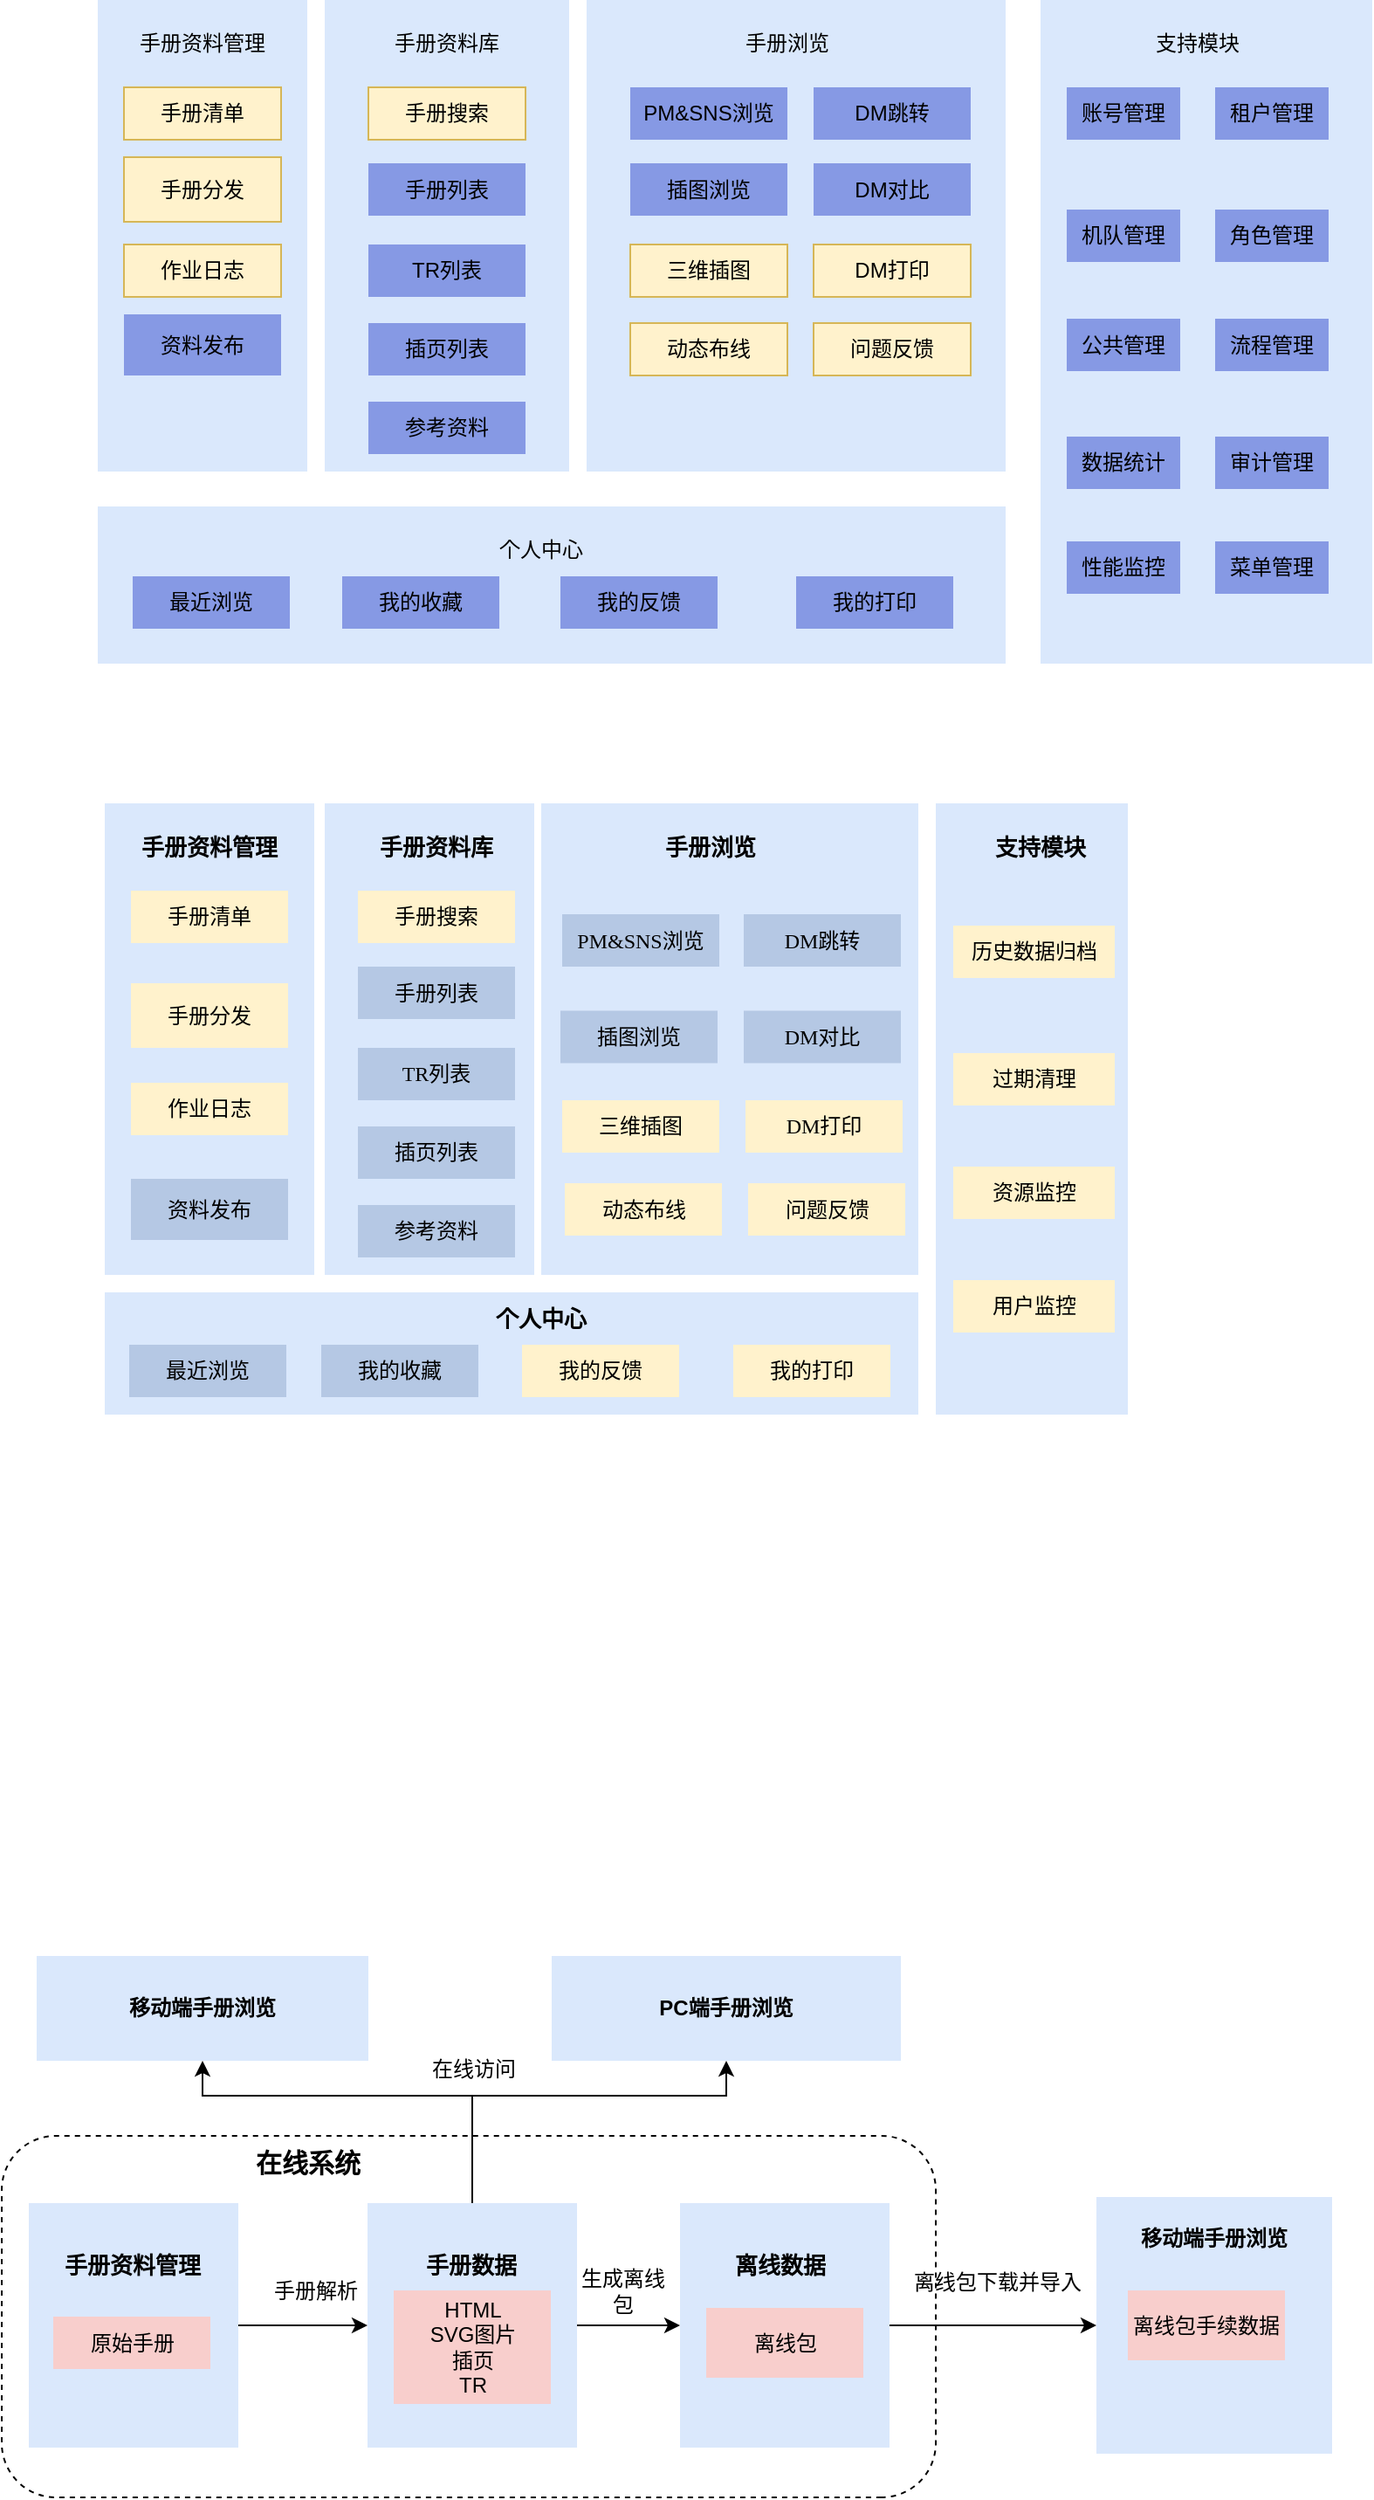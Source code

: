 <mxfile version="27.0.4">
  <diagram name="第 1 页" id="ZfJp9wOOgkzBBenZ9gz3">
    <mxGraphModel dx="996" dy="546" grid="1" gridSize="10" guides="1" tooltips="1" connect="1" arrows="1" fold="1" page="1" pageScale="1" pageWidth="827" pageHeight="1169" math="0" shadow="0">
      <root>
        <mxCell id="0" />
        <mxCell id="1" parent="0" />
        <mxCell id="nA85lhXwjBj9LnQ69MAJ-107" value="" style="rounded=1;whiteSpace=wrap;html=1;direction=west;dashed=1;" vertex="1" parent="1">
          <mxGeometry x="65" y="1303" width="535" height="207" as="geometry" />
        </mxCell>
        <mxCell id="nA85lhXwjBj9LnQ69MAJ-1" value="" style="rounded=0;whiteSpace=wrap;html=1;fillColor=#dae8fc;strokeColor=none;" vertex="1" parent="1">
          <mxGeometry x="120" y="80" width="120" height="270" as="geometry" />
        </mxCell>
        <mxCell id="nA85lhXwjBj9LnQ69MAJ-2" value="手册清单" style="rounded=0;whiteSpace=wrap;html=1;fillColor=#fff2cc;strokeColor=#d6b656;" vertex="1" parent="1">
          <mxGeometry x="135" y="130" width="90" height="30" as="geometry" />
        </mxCell>
        <mxCell id="nA85lhXwjBj9LnQ69MAJ-3" value="手册资料管理" style="text;html=1;align=center;verticalAlign=middle;whiteSpace=wrap;rounded=0;" vertex="1" parent="1">
          <mxGeometry x="140" y="90" width="80" height="30" as="geometry" />
        </mxCell>
        <mxCell id="nA85lhXwjBj9LnQ69MAJ-4" value="手册分发" style="rounded=0;whiteSpace=wrap;html=1;fillColor=#fff2cc;strokeColor=#d6b656;" vertex="1" parent="1">
          <mxGeometry x="135" y="170" width="90" height="37" as="geometry" />
        </mxCell>
        <mxCell id="nA85lhXwjBj9LnQ69MAJ-5" value="作业日志" style="rounded=0;whiteSpace=wrap;html=1;fillColor=#fff2cc;strokeColor=#d6b656;" vertex="1" parent="1">
          <mxGeometry x="135" y="220" width="90" height="30" as="geometry" />
        </mxCell>
        <mxCell id="nA85lhXwjBj9LnQ69MAJ-6" value="资料发布" style="rounded=0;whiteSpace=wrap;html=1;fillColor=light-dark(#8699e4, #ededed);strokeColor=none;" vertex="1" parent="1">
          <mxGeometry x="135" y="260" width="90" height="35" as="geometry" />
        </mxCell>
        <mxCell id="nA85lhXwjBj9LnQ69MAJ-7" value="" style="rounded=0;whiteSpace=wrap;html=1;fillColor=#dae8fc;strokeColor=none;" vertex="1" parent="1">
          <mxGeometry x="250" y="80" width="140" height="270" as="geometry" />
        </mxCell>
        <mxCell id="nA85lhXwjBj9LnQ69MAJ-8" value="手册搜索" style="rounded=0;whiteSpace=wrap;html=1;fillColor=#fff2cc;strokeColor=#d6b656;" vertex="1" parent="1">
          <mxGeometry x="275" y="130" width="90" height="30" as="geometry" />
        </mxCell>
        <mxCell id="nA85lhXwjBj9LnQ69MAJ-9" value="手册资料库" style="text;html=1;align=center;verticalAlign=middle;whiteSpace=wrap;rounded=0;" vertex="1" parent="1">
          <mxGeometry x="280" y="90" width="80" height="30" as="geometry" />
        </mxCell>
        <mxCell id="nA85lhXwjBj9LnQ69MAJ-10" value="手册列表" style="rounded=0;whiteSpace=wrap;html=1;fillColor=light-dark(#8699e4, #ededed);strokeColor=none;" vertex="1" parent="1">
          <mxGeometry x="275" y="173.5" width="90" height="30" as="geometry" />
        </mxCell>
        <mxCell id="nA85lhXwjBj9LnQ69MAJ-11" value="TR列表" style="rounded=0;whiteSpace=wrap;html=1;fillColor=light-dark(#8699e4, #ededed);strokeColor=none;" vertex="1" parent="1">
          <mxGeometry x="275" y="220" width="90" height="30" as="geometry" />
        </mxCell>
        <mxCell id="nA85lhXwjBj9LnQ69MAJ-12" value="插页列表" style="rounded=0;whiteSpace=wrap;html=1;fillColor=light-dark(#8699e4, #ededed);strokeColor=none;" vertex="1" parent="1">
          <mxGeometry x="275" y="265" width="90" height="30" as="geometry" />
        </mxCell>
        <mxCell id="nA85lhXwjBj9LnQ69MAJ-13" value="参考资料" style="rounded=0;whiteSpace=wrap;html=1;fillColor=light-dark(#8699e4, #ededed);strokeColor=none;" vertex="1" parent="1">
          <mxGeometry x="275" y="310" width="90" height="30" as="geometry" />
        </mxCell>
        <mxCell id="nA85lhXwjBj9LnQ69MAJ-14" value="" style="rounded=0;whiteSpace=wrap;html=1;fillColor=#dae8fc;strokeColor=none;" vertex="1" parent="1">
          <mxGeometry x="400" y="80" width="240" height="270" as="geometry" />
        </mxCell>
        <mxCell id="nA85lhXwjBj9LnQ69MAJ-15" value="手册浏览" style="text;html=1;align=center;verticalAlign=middle;whiteSpace=wrap;rounded=0;" vertex="1" parent="1">
          <mxGeometry x="475" y="90" width="80" height="30" as="geometry" />
        </mxCell>
        <mxCell id="nA85lhXwjBj9LnQ69MAJ-16" value="PM&amp;amp;SNS浏览" style="rounded=0;whiteSpace=wrap;html=1;fillColor=light-dark(#8699e4, #ededed);strokeColor=none;" vertex="1" parent="1">
          <mxGeometry x="425" y="130" width="90" height="30" as="geometry" />
        </mxCell>
        <mxCell id="nA85lhXwjBj9LnQ69MAJ-17" value="插图浏览" style="rounded=0;whiteSpace=wrap;html=1;fillColor=light-dark(#8699e4, #ededed);strokeColor=none;" vertex="1" parent="1">
          <mxGeometry x="425" y="173.5" width="90" height="30" as="geometry" />
        </mxCell>
        <mxCell id="nA85lhXwjBj9LnQ69MAJ-18" value="三维插图" style="rounded=0;whiteSpace=wrap;html=1;fillColor=#fff2cc;strokeColor=#d6b656;" vertex="1" parent="1">
          <mxGeometry x="425" y="220" width="90" height="30" as="geometry" />
        </mxCell>
        <mxCell id="nA85lhXwjBj9LnQ69MAJ-19" value="DM跳转" style="rounded=0;whiteSpace=wrap;html=1;fillColor=light-dark(#8699e4, #ededed);strokeColor=none;" vertex="1" parent="1">
          <mxGeometry x="530" y="130" width="90" height="30" as="geometry" />
        </mxCell>
        <mxCell id="nA85lhXwjBj9LnQ69MAJ-20" value="DM对比" style="rounded=0;whiteSpace=wrap;html=1;fillColor=light-dark(#8699e4, #ededed);strokeColor=none;" vertex="1" parent="1">
          <mxGeometry x="530" y="173.5" width="90" height="30" as="geometry" />
        </mxCell>
        <mxCell id="nA85lhXwjBj9LnQ69MAJ-21" value="DM打印" style="rounded=0;whiteSpace=wrap;html=1;fillColor=#fff2cc;strokeColor=#d6b656;" vertex="1" parent="1">
          <mxGeometry x="530" y="220" width="90" height="30" as="geometry" />
        </mxCell>
        <mxCell id="nA85lhXwjBj9LnQ69MAJ-22" value="动态布线" style="rounded=0;whiteSpace=wrap;html=1;fillColor=#fff2cc;strokeColor=#d6b656;" vertex="1" parent="1">
          <mxGeometry x="425" y="265" width="90" height="30" as="geometry" />
        </mxCell>
        <mxCell id="nA85lhXwjBj9LnQ69MAJ-24" value="问题反馈" style="rounded=0;whiteSpace=wrap;html=1;fillColor=#fff2cc;strokeColor=#d6b656;" vertex="1" parent="1">
          <mxGeometry x="530" y="265" width="90" height="30" as="geometry" />
        </mxCell>
        <mxCell id="nA85lhXwjBj9LnQ69MAJ-25" value="" style="rounded=0;whiteSpace=wrap;html=1;fillColor=#dae8fc;strokeColor=none;" vertex="1" parent="1">
          <mxGeometry x="120" y="370" width="520" height="90" as="geometry" />
        </mxCell>
        <mxCell id="nA85lhXwjBj9LnQ69MAJ-26" value="个人中心" style="text;html=1;align=center;verticalAlign=middle;whiteSpace=wrap;rounded=0;" vertex="1" parent="1">
          <mxGeometry x="334" y="380" width="80" height="30" as="geometry" />
        </mxCell>
        <mxCell id="nA85lhXwjBj9LnQ69MAJ-27" value="最近浏览" style="rounded=0;whiteSpace=wrap;html=1;fillColor=light-dark(#8699e4, #ededed);strokeColor=none;" vertex="1" parent="1">
          <mxGeometry x="140" y="410" width="90" height="30" as="geometry" />
        </mxCell>
        <mxCell id="nA85lhXwjBj9LnQ69MAJ-28" value="我的收藏" style="rounded=0;whiteSpace=wrap;html=1;fillColor=light-dark(#8699e4, #ededed);strokeColor=none;" vertex="1" parent="1">
          <mxGeometry x="260" y="410" width="90" height="30" as="geometry" />
        </mxCell>
        <mxCell id="nA85lhXwjBj9LnQ69MAJ-29" value="我的打印" style="rounded=0;whiteSpace=wrap;html=1;fillColor=light-dark(#8699e4, #ededed);strokeColor=none;" vertex="1" parent="1">
          <mxGeometry x="520" y="410" width="90" height="30" as="geometry" />
        </mxCell>
        <mxCell id="nA85lhXwjBj9LnQ69MAJ-30" value="我的反馈" style="rounded=0;whiteSpace=wrap;html=1;fillColor=light-dark(#8699e4, #ededed);strokeColor=none;" vertex="1" parent="1">
          <mxGeometry x="385" y="410" width="90" height="30" as="geometry" />
        </mxCell>
        <mxCell id="nA85lhXwjBj9LnQ69MAJ-31" value="" style="rounded=0;whiteSpace=wrap;html=1;fillColor=#dae8fc;strokeColor=none;" vertex="1" parent="1">
          <mxGeometry x="660" y="80" width="190" height="380" as="geometry" />
        </mxCell>
        <mxCell id="nA85lhXwjBj9LnQ69MAJ-32" value="支持模块" style="text;html=1;align=center;verticalAlign=middle;whiteSpace=wrap;rounded=0;" vertex="1" parent="1">
          <mxGeometry x="710" y="90" width="80" height="30" as="geometry" />
        </mxCell>
        <mxCell id="nA85lhXwjBj9LnQ69MAJ-33" value="账号管理" style="rounded=0;whiteSpace=wrap;html=1;fillColor=light-dark(#8699e4, #ededed);strokeColor=none;" vertex="1" parent="1">
          <mxGeometry x="675" y="130" width="65" height="30" as="geometry" />
        </mxCell>
        <mxCell id="nA85lhXwjBj9LnQ69MAJ-34" value="租户管理" style="rounded=0;whiteSpace=wrap;html=1;fillColor=light-dark(#8699e4, #ededed);strokeColor=none;" vertex="1" parent="1">
          <mxGeometry x="760" y="130" width="65" height="30" as="geometry" />
        </mxCell>
        <mxCell id="nA85lhXwjBj9LnQ69MAJ-35" value="机队管理" style="rounded=0;whiteSpace=wrap;html=1;fillColor=light-dark(#8699e4, #ededed);strokeColor=none;" vertex="1" parent="1">
          <mxGeometry x="675" y="200" width="65" height="30" as="geometry" />
        </mxCell>
        <mxCell id="nA85lhXwjBj9LnQ69MAJ-36" value="角色管理" style="rounded=0;whiteSpace=wrap;html=1;fillColor=light-dark(#8699e4, #ededed);strokeColor=none;" vertex="1" parent="1">
          <mxGeometry x="760" y="200" width="65" height="30" as="geometry" />
        </mxCell>
        <mxCell id="nA85lhXwjBj9LnQ69MAJ-37" value="公共管理" style="rounded=0;whiteSpace=wrap;html=1;fillColor=light-dark(#8699e4, #ededed);strokeColor=none;" vertex="1" parent="1">
          <mxGeometry x="675" y="262.5" width="65" height="30" as="geometry" />
        </mxCell>
        <mxCell id="nA85lhXwjBj9LnQ69MAJ-38" value="流程管理" style="rounded=0;whiteSpace=wrap;html=1;fillColor=light-dark(#8699e4, #ededed);strokeColor=none;" vertex="1" parent="1">
          <mxGeometry x="760" y="262.5" width="65" height="30" as="geometry" />
        </mxCell>
        <mxCell id="nA85lhXwjBj9LnQ69MAJ-39" value="数据统计" style="rounded=0;whiteSpace=wrap;html=1;fillColor=light-dark(#8699e4, #ededed);strokeColor=none;" vertex="1" parent="1">
          <mxGeometry x="675" y="330" width="65" height="30" as="geometry" />
        </mxCell>
        <mxCell id="nA85lhXwjBj9LnQ69MAJ-40" value="审计管理" style="rounded=0;whiteSpace=wrap;html=1;fillColor=light-dark(#8699e4, #ededed);strokeColor=none;" vertex="1" parent="1">
          <mxGeometry x="760" y="330" width="65" height="30" as="geometry" />
        </mxCell>
        <mxCell id="nA85lhXwjBj9LnQ69MAJ-41" value="性能监控" style="rounded=0;whiteSpace=wrap;html=1;fillColor=light-dark(#8699e4, #ededed);strokeColor=none;" vertex="1" parent="1">
          <mxGeometry x="675" y="390" width="65" height="30" as="geometry" />
        </mxCell>
        <mxCell id="nA85lhXwjBj9LnQ69MAJ-42" value="菜单管理" style="rounded=0;whiteSpace=wrap;html=1;fillColor=light-dark(#8699e4, #ededed);strokeColor=none;" vertex="1" parent="1">
          <mxGeometry x="760" y="390" width="65" height="30" as="geometry" />
        </mxCell>
        <mxCell id="nA85lhXwjBj9LnQ69MAJ-43" value="" style="rounded=0;whiteSpace=wrap;html=1;fillColor=#dae8fc;strokeColor=none;" vertex="1" parent="1">
          <mxGeometry x="124" y="540" width="120" height="270" as="geometry" />
        </mxCell>
        <mxCell id="nA85lhXwjBj9LnQ69MAJ-44" value="手册清单" style="rounded=0;whiteSpace=wrap;html=1;fillColor=#fff2cc;strokeColor=none;fontFamily=Times New Roman;" vertex="1" parent="1">
          <mxGeometry x="139" y="590" width="90" height="30" as="geometry" />
        </mxCell>
        <mxCell id="nA85lhXwjBj9LnQ69MAJ-45" value="手册资料管理" style="text;html=1;align=center;verticalAlign=middle;whiteSpace=wrap;rounded=0;fontStyle=1;fontSize=13;" vertex="1" parent="1">
          <mxGeometry x="144" y="550" width="80" height="30" as="geometry" />
        </mxCell>
        <mxCell id="nA85lhXwjBj9LnQ69MAJ-46" value="手册分发" style="rounded=0;whiteSpace=wrap;html=1;fillColor=#fff2cc;strokeColor=none;fontFamily=Times New Roman;" vertex="1" parent="1">
          <mxGeometry x="139" y="643" width="90" height="37" as="geometry" />
        </mxCell>
        <mxCell id="nA85lhXwjBj9LnQ69MAJ-47" value="作业日志" style="rounded=0;whiteSpace=wrap;html=1;fillColor=#fff2cc;strokeColor=none;fontFamily=Times New Roman;" vertex="1" parent="1">
          <mxGeometry x="139" y="700" width="90" height="30" as="geometry" />
        </mxCell>
        <mxCell id="nA85lhXwjBj9LnQ69MAJ-48" value="资料发布" style="rounded=0;whiteSpace=wrap;html=1;fillColor=light-dark(#B5C8E4,#EDEDED);strokeColor=none;fontFamily=Times New Roman;" vertex="1" parent="1">
          <mxGeometry x="139" y="755" width="90" height="35" as="geometry" />
        </mxCell>
        <mxCell id="nA85lhXwjBj9LnQ69MAJ-49" value="" style="rounded=0;whiteSpace=wrap;html=1;fillColor=#dae8fc;strokeColor=none;" vertex="1" parent="1">
          <mxGeometry x="250" y="540" width="120" height="270" as="geometry" />
        </mxCell>
        <mxCell id="nA85lhXwjBj9LnQ69MAJ-50" value="手册搜索" style="rounded=0;whiteSpace=wrap;html=1;fillColor=#fff2cc;strokeColor=none;fontFamily=Times New Roman;" vertex="1" parent="1">
          <mxGeometry x="269" y="590" width="90" height="30" as="geometry" />
        </mxCell>
        <mxCell id="nA85lhXwjBj9LnQ69MAJ-51" value="手册资料库" style="text;html=1;align=center;verticalAlign=middle;whiteSpace=wrap;rounded=0;fontStyle=1;fontSize=13;" vertex="1" parent="1">
          <mxGeometry x="274" y="550" width="80" height="30" as="geometry" />
        </mxCell>
        <mxCell id="nA85lhXwjBj9LnQ69MAJ-52" value="手册列表" style="rounded=0;whiteSpace=wrap;html=1;fillColor=light-dark(#B5C8E4,#EDEDED);strokeColor=none;fontFamily=Times New Roman;" vertex="1" parent="1">
          <mxGeometry x="269" y="633.5" width="90" height="30" as="geometry" />
        </mxCell>
        <mxCell id="nA85lhXwjBj9LnQ69MAJ-53" value="TR列表" style="rounded=0;whiteSpace=wrap;html=1;fillColor=light-dark(#B5C8E4,#EDEDED);strokeColor=none;fontFamily=Times New Roman;" vertex="1" parent="1">
          <mxGeometry x="269" y="680" width="90" height="30" as="geometry" />
        </mxCell>
        <mxCell id="nA85lhXwjBj9LnQ69MAJ-54" value="插页列表" style="rounded=0;whiteSpace=wrap;html=1;fillColor=light-dark(#B5C8E4,#EDEDED);strokeColor=none;fontFamily=Times New Roman;" vertex="1" parent="1">
          <mxGeometry x="269" y="725" width="90" height="30" as="geometry" />
        </mxCell>
        <mxCell id="nA85lhXwjBj9LnQ69MAJ-55" value="参考资料" style="rounded=0;whiteSpace=wrap;html=1;fillColor=light-dark(#B5C8E4,#EDEDED);strokeColor=none;fontFamily=Times New Roman;" vertex="1" parent="1">
          <mxGeometry x="269" y="770" width="90" height="30" as="geometry" />
        </mxCell>
        <mxCell id="nA85lhXwjBj9LnQ69MAJ-56" value="" style="rounded=0;whiteSpace=wrap;html=1;fillColor=#dae8fc;strokeColor=none;" vertex="1" parent="1">
          <mxGeometry x="374" y="540" width="216" height="270" as="geometry" />
        </mxCell>
        <mxCell id="nA85lhXwjBj9LnQ69MAJ-57" value="手册浏览" style="text;html=1;align=center;verticalAlign=middle;whiteSpace=wrap;rounded=0;fontStyle=1;fontSize=13;" vertex="1" parent="1">
          <mxGeometry x="431" y="550" width="80" height="30" as="geometry" />
        </mxCell>
        <mxCell id="nA85lhXwjBj9LnQ69MAJ-58" value="PM&amp;amp;SNS浏览" style="rounded=0;whiteSpace=wrap;html=1;fillColor=light-dark(#B5C8E4,#EDEDED);strokeColor=none;fontFamily=Times New Roman;" vertex="1" parent="1">
          <mxGeometry x="386" y="603.5" width="90" height="30" as="geometry" />
        </mxCell>
        <mxCell id="nA85lhXwjBj9LnQ69MAJ-59" value="插图浏览" style="rounded=0;whiteSpace=wrap;html=1;fillColor=light-dark(#B5C8E4,#EDEDED);strokeColor=none;fontFamily=Times New Roman;" vertex="1" parent="1">
          <mxGeometry x="385" y="658.75" width="90" height="30" as="geometry" />
        </mxCell>
        <mxCell id="nA85lhXwjBj9LnQ69MAJ-60" value="三维插图" style="rounded=0;whiteSpace=wrap;html=1;fillColor=#fff2cc;strokeColor=none;fontFamily=Times New Roman;" vertex="1" parent="1">
          <mxGeometry x="386" y="710" width="90" height="30" as="geometry" />
        </mxCell>
        <mxCell id="nA85lhXwjBj9LnQ69MAJ-61" value="DM跳转" style="rounded=0;whiteSpace=wrap;html=1;fillColor=light-dark(#B5C8E4,#EDEDED);strokeColor=none;fontFamily=Times New Roman;" vertex="1" parent="1">
          <mxGeometry x="490" y="603.5" width="90" height="30" as="geometry" />
        </mxCell>
        <mxCell id="nA85lhXwjBj9LnQ69MAJ-62" value="DM对比" style="rounded=0;whiteSpace=wrap;html=1;fillColor=light-dark(#B5C8E4,#EDEDED);strokeColor=none;fontFamily=Times New Roman;" vertex="1" parent="1">
          <mxGeometry x="490" y="658.75" width="90" height="30" as="geometry" />
        </mxCell>
        <mxCell id="nA85lhXwjBj9LnQ69MAJ-63" value="DM打印" style="rounded=0;whiteSpace=wrap;html=1;fillColor=#fff2cc;strokeColor=none;fontFamily=Times New Roman;" vertex="1" parent="1">
          <mxGeometry x="491" y="710" width="90" height="30" as="geometry" />
        </mxCell>
        <mxCell id="nA85lhXwjBj9LnQ69MAJ-64" value="动态布线" style="rounded=0;whiteSpace=wrap;html=1;fillColor=#fff2cc;strokeColor=none;fontFamily=Times New Roman;" vertex="1" parent="1">
          <mxGeometry x="387.5" y="757.5" width="90" height="30" as="geometry" />
        </mxCell>
        <mxCell id="nA85lhXwjBj9LnQ69MAJ-65" value="问题反馈" style="rounded=0;whiteSpace=wrap;html=1;fillColor=#fff2cc;strokeColor=none;fontFamily=Times New Roman;" vertex="1" parent="1">
          <mxGeometry x="492.5" y="757.5" width="90" height="30" as="geometry" />
        </mxCell>
        <mxCell id="nA85lhXwjBj9LnQ69MAJ-66" value="" style="rounded=0;whiteSpace=wrap;html=1;fillColor=#dae8fc;strokeColor=none;fontFamily=Times New Roman;" vertex="1" parent="1">
          <mxGeometry x="124" y="820" width="466" height="70" as="geometry" />
        </mxCell>
        <mxCell id="nA85lhXwjBj9LnQ69MAJ-67" value="个人中心" style="text;html=1;align=center;verticalAlign=middle;whiteSpace=wrap;rounded=0;fontStyle=1;fontSize=13;fontFamily=Times New Roman;" vertex="1" parent="1">
          <mxGeometry x="334" y="820" width="80" height="30" as="geometry" />
        </mxCell>
        <mxCell id="nA85lhXwjBj9LnQ69MAJ-68" value="最近浏览" style="rounded=0;whiteSpace=wrap;html=1;fillColor=light-dark(#B5C8E4,#EDEDED);strokeColor=none;fontFamily=Times New Roman;" vertex="1" parent="1">
          <mxGeometry x="138" y="850" width="90" height="30" as="geometry" />
        </mxCell>
        <mxCell id="nA85lhXwjBj9LnQ69MAJ-69" value="我的收藏" style="rounded=0;whiteSpace=wrap;html=1;fillColor=light-dark(#B5C8E4,#EDEDED);strokeColor=none;fontFamily=Times New Roman;" vertex="1" parent="1">
          <mxGeometry x="248" y="850" width="90" height="30" as="geometry" />
        </mxCell>
        <mxCell id="nA85lhXwjBj9LnQ69MAJ-70" value="我的打印" style="rounded=0;whiteSpace=wrap;html=1;fillColor=#fff2cc;strokeColor=none;fontFamily=Times New Roman;" vertex="1" parent="1">
          <mxGeometry x="484" y="850" width="90" height="30" as="geometry" />
        </mxCell>
        <mxCell id="nA85lhXwjBj9LnQ69MAJ-71" value="我的反馈" style="rounded=0;whiteSpace=wrap;html=1;fillColor=#fff2cc;strokeColor=none;fontFamily=Times New Roman;" vertex="1" parent="1">
          <mxGeometry x="363" y="850" width="90" height="30" as="geometry" />
        </mxCell>
        <mxCell id="nA85lhXwjBj9LnQ69MAJ-72" value="" style="rounded=0;whiteSpace=wrap;html=1;fillColor=#dae8fc;strokeColor=none;" vertex="1" parent="1">
          <mxGeometry x="600" y="540" width="110" height="350" as="geometry" />
        </mxCell>
        <mxCell id="nA85lhXwjBj9LnQ69MAJ-73" value="支持模块" style="text;html=1;align=center;verticalAlign=middle;whiteSpace=wrap;rounded=0;fontStyle=1;fontSize=13;" vertex="1" parent="1">
          <mxGeometry x="620" y="550" width="80" height="30" as="geometry" />
        </mxCell>
        <mxCell id="nA85lhXwjBj9LnQ69MAJ-74" value="历史数据归档" style="rounded=0;whiteSpace=wrap;html=1;fillColor=#fff2cc;strokeColor=none;fontFamily=Times New Roman;" vertex="1" parent="1">
          <mxGeometry x="610" y="610" width="92.5" height="30" as="geometry" />
        </mxCell>
        <mxCell id="nA85lhXwjBj9LnQ69MAJ-76" value="过期清理" style="rounded=0;whiteSpace=wrap;html=1;fillColor=#fff2cc;strokeColor=none;fontFamily=Times New Roman;" vertex="1" parent="1">
          <mxGeometry x="610" y="683" width="92.5" height="30" as="geometry" />
        </mxCell>
        <mxCell id="nA85lhXwjBj9LnQ69MAJ-77" value="资源监控" style="rounded=0;whiteSpace=wrap;html=1;fillColor=#fff2cc;strokeColor=none;fontFamily=Times New Roman;" vertex="1" parent="1">
          <mxGeometry x="610" y="748" width="92.5" height="30" as="geometry" />
        </mxCell>
        <mxCell id="nA85lhXwjBj9LnQ69MAJ-78" value="用户监控" style="rounded=0;whiteSpace=wrap;html=1;fillColor=#fff2cc;strokeColor=none;fontFamily=Times New Roman;" vertex="1" parent="1">
          <mxGeometry x="610" y="813" width="92.5" height="30" as="geometry" />
        </mxCell>
        <mxCell id="nA85lhXwjBj9LnQ69MAJ-81" value="" style="rounded=0;whiteSpace=wrap;html=1;fillColor=#dae8fc;strokeColor=none;" vertex="1" parent="1">
          <mxGeometry x="80.5" y="1341.5" width="120" height="140" as="geometry" />
        </mxCell>
        <mxCell id="nA85lhXwjBj9LnQ69MAJ-82" value="手册资料管理" style="text;html=1;align=center;verticalAlign=middle;whiteSpace=wrap;rounded=0;fontStyle=1;fontSize=13;" vertex="1" parent="1">
          <mxGeometry x="99.5" y="1361.5" width="80" height="30" as="geometry" />
        </mxCell>
        <mxCell id="nA85lhXwjBj9LnQ69MAJ-83" value="原始手册" style="rounded=0;whiteSpace=wrap;html=1;fillColor=#f8cecc;strokeColor=none;fontFamily=Helvetica;" vertex="1" parent="1">
          <mxGeometry x="94.5" y="1406.5" width="90" height="30" as="geometry" />
        </mxCell>
        <mxCell id="nA85lhXwjBj9LnQ69MAJ-99" style="edgeStyle=orthogonalEdgeStyle;rounded=0;orthogonalLoop=1;jettySize=auto;html=1;entryX=0.5;entryY=1;entryDx=0;entryDy=0;" edge="1" parent="1" source="nA85lhXwjBj9LnQ69MAJ-88" target="nA85lhXwjBj9LnQ69MAJ-98">
          <mxGeometry relative="1" as="geometry">
            <Array as="points">
              <mxPoint x="335" y="1280" />
              <mxPoint x="480" y="1280" />
            </Array>
          </mxGeometry>
        </mxCell>
        <mxCell id="nA85lhXwjBj9LnQ69MAJ-113" style="edgeStyle=orthogonalEdgeStyle;rounded=0;orthogonalLoop=1;jettySize=auto;html=1;exitX=0.5;exitY=0;exitDx=0;exitDy=0;entryX=0.5;entryY=1;entryDx=0;entryDy=0;" edge="1" parent="1" source="nA85lhXwjBj9LnQ69MAJ-88" target="nA85lhXwjBj9LnQ69MAJ-104">
          <mxGeometry relative="1" as="geometry">
            <Array as="points">
              <mxPoint x="334" y="1280" />
              <mxPoint x="180" y="1280" />
            </Array>
          </mxGeometry>
        </mxCell>
        <mxCell id="nA85lhXwjBj9LnQ69MAJ-88" value="" style="rounded=0;whiteSpace=wrap;html=1;fillColor=#dae8fc;strokeColor=none;" vertex="1" parent="1">
          <mxGeometry x="274.5" y="1341.5" width="120" height="140" as="geometry" />
        </mxCell>
        <mxCell id="nA85lhXwjBj9LnQ69MAJ-89" value="手册数据" style="text;html=1;align=center;verticalAlign=middle;whiteSpace=wrap;rounded=0;fontStyle=1;fontSize=13;" vertex="1" parent="1">
          <mxGeometry x="293.5" y="1361.5" width="80" height="30" as="geometry" />
        </mxCell>
        <mxCell id="nA85lhXwjBj9LnQ69MAJ-90" value="HTML&lt;br&gt;SVG图片&lt;br&gt;插页&lt;br&gt;TR" style="rounded=0;whiteSpace=wrap;html=1;fillColor=#f8cecc;strokeColor=none;fontFamily=Helvetica;align=center;" vertex="1" parent="1">
          <mxGeometry x="289.5" y="1391.5" width="90" height="65" as="geometry" />
        </mxCell>
        <mxCell id="nA85lhXwjBj9LnQ69MAJ-91" value="" style="endArrow=classic;startArrow=none;html=1;rounded=0;exitX=1;exitY=0.5;exitDx=0;exitDy=0;entryX=0;entryY=0.5;entryDx=0;entryDy=0;startFill=0;" edge="1" parent="1" source="nA85lhXwjBj9LnQ69MAJ-81" target="nA85lhXwjBj9LnQ69MAJ-88">
          <mxGeometry width="50" height="50" relative="1" as="geometry">
            <mxPoint x="410.5" y="1341.5" as="sourcePoint" />
            <mxPoint x="460.5" y="1291.5" as="targetPoint" />
            <Array as="points">
              <mxPoint x="220.5" y="1411.5" />
            </Array>
          </mxGeometry>
        </mxCell>
        <mxCell id="nA85lhXwjBj9LnQ69MAJ-92" value="手册解析" style="text;html=1;align=center;verticalAlign=middle;whiteSpace=wrap;rounded=0;" vertex="1" parent="1">
          <mxGeometry x="214.5" y="1376.5" width="60" height="30" as="geometry" />
        </mxCell>
        <mxCell id="nA85lhXwjBj9LnQ69MAJ-109" style="edgeStyle=orthogonalEdgeStyle;rounded=0;orthogonalLoop=1;jettySize=auto;html=1;entryX=0;entryY=0.5;entryDx=0;entryDy=0;" edge="1" parent="1" source="nA85lhXwjBj9LnQ69MAJ-93" target="nA85lhXwjBj9LnQ69MAJ-108">
          <mxGeometry relative="1" as="geometry" />
        </mxCell>
        <mxCell id="nA85lhXwjBj9LnQ69MAJ-93" value="" style="rounded=0;whiteSpace=wrap;html=1;fillColor=#dae8fc;strokeColor=none;" vertex="1" parent="1">
          <mxGeometry x="453.5" y="1341.5" width="120" height="140" as="geometry" />
        </mxCell>
        <mxCell id="nA85lhXwjBj9LnQ69MAJ-94" value="离线数据" style="text;html=1;align=center;verticalAlign=middle;whiteSpace=wrap;rounded=0;fontStyle=1;fontSize=13;" vertex="1" parent="1">
          <mxGeometry x="470.5" y="1361.5" width="80" height="30" as="geometry" />
        </mxCell>
        <mxCell id="nA85lhXwjBj9LnQ69MAJ-96" value="" style="endArrow=classic;startArrow=none;html=1;rounded=0;entryX=0;entryY=0.5;entryDx=0;entryDy=0;exitX=1;exitY=0.5;exitDx=0;exitDy=0;startFill=0;" edge="1" parent="1" source="nA85lhXwjBj9LnQ69MAJ-88" target="nA85lhXwjBj9LnQ69MAJ-93">
          <mxGeometry width="50" height="50" relative="1" as="geometry">
            <mxPoint x="350.5" y="1521.5" as="sourcePoint" />
            <mxPoint x="400.5" y="1471.5" as="targetPoint" />
          </mxGeometry>
        </mxCell>
        <mxCell id="nA85lhXwjBj9LnQ69MAJ-97" value="生成离线包" style="text;html=1;align=center;verticalAlign=middle;whiteSpace=wrap;rounded=0;" vertex="1" parent="1">
          <mxGeometry x="390.5" y="1376.5" width="60" height="30" as="geometry" />
        </mxCell>
        <mxCell id="nA85lhXwjBj9LnQ69MAJ-98" value="PC端手册浏览" style="rounded=0;whiteSpace=wrap;html=1;fillColor=#dae8fc;strokeColor=none;fontStyle=1" vertex="1" parent="1">
          <mxGeometry x="380" y="1200" width="200" height="60" as="geometry" />
        </mxCell>
        <mxCell id="nA85lhXwjBj9LnQ69MAJ-100" value="在线访问" style="text;html=1;align=center;verticalAlign=middle;resizable=0;points=[];autosize=1;strokeColor=none;fillColor=none;dashed=1;" vertex="1" parent="1">
          <mxGeometry x="300" y="1250" width="70" height="30" as="geometry" />
        </mxCell>
        <mxCell id="nA85lhXwjBj9LnQ69MAJ-102" value="在线系统" style="text;html=1;align=center;verticalAlign=middle;resizable=0;points=[];autosize=1;strokeColor=none;fillColor=none;dashed=1;fontStyle=1;fontSize=15;" vertex="1" parent="1">
          <mxGeometry x="200" y="1303" width="80" height="30" as="geometry" />
        </mxCell>
        <mxCell id="nA85lhXwjBj9LnQ69MAJ-103" value="离线包" style="rounded=0;whiteSpace=wrap;html=1;fillColor=#f8cecc;strokeColor=none;fontFamily=Helvetica;align=center;" vertex="1" parent="1">
          <mxGeometry x="468.5" y="1401.5" width="90" height="40" as="geometry" />
        </mxCell>
        <mxCell id="nA85lhXwjBj9LnQ69MAJ-104" value="移动端手册浏览" style="rounded=0;whiteSpace=wrap;html=1;fillColor=#dae8fc;strokeColor=none;fontStyle=1" vertex="1" parent="1">
          <mxGeometry x="85" y="1200" width="190" height="60" as="geometry" />
        </mxCell>
        <mxCell id="nA85lhXwjBj9LnQ69MAJ-108" value="移动端手册浏览&lt;div&gt;&lt;br&gt;&lt;/div&gt;&lt;div&gt;&lt;br&gt;&lt;/div&gt;&lt;div&gt;&lt;br&gt;&lt;/div&gt;&lt;div&gt;&lt;br&gt;&lt;/div&gt;&lt;div&gt;&lt;br&gt;&lt;/div&gt;&lt;div&gt;&lt;br&gt;&lt;/div&gt;&lt;div&gt;&lt;br&gt;&lt;/div&gt;" style="rounded=0;whiteSpace=wrap;html=1;fillColor=#dae8fc;strokeColor=none;fontStyle=1" vertex="1" parent="1">
          <mxGeometry x="692" y="1338" width="135" height="147" as="geometry" />
        </mxCell>
        <mxCell id="nA85lhXwjBj9LnQ69MAJ-110" value="离线包下载并导入" style="text;html=1;align=center;verticalAlign=middle;resizable=0;points=[];autosize=1;strokeColor=none;fillColor=none;dashed=1;" vertex="1" parent="1">
          <mxGeometry x="575" y="1371.5" width="120" height="30" as="geometry" />
        </mxCell>
        <mxCell id="nA85lhXwjBj9LnQ69MAJ-111" value="离线包手续数据" style="rounded=0;whiteSpace=wrap;html=1;fillColor=#f8cecc;strokeColor=none;fontFamily=Helvetica;align=center;" vertex="1" parent="1">
          <mxGeometry x="710" y="1391.5" width="90" height="40" as="geometry" />
        </mxCell>
      </root>
    </mxGraphModel>
  </diagram>
</mxfile>

